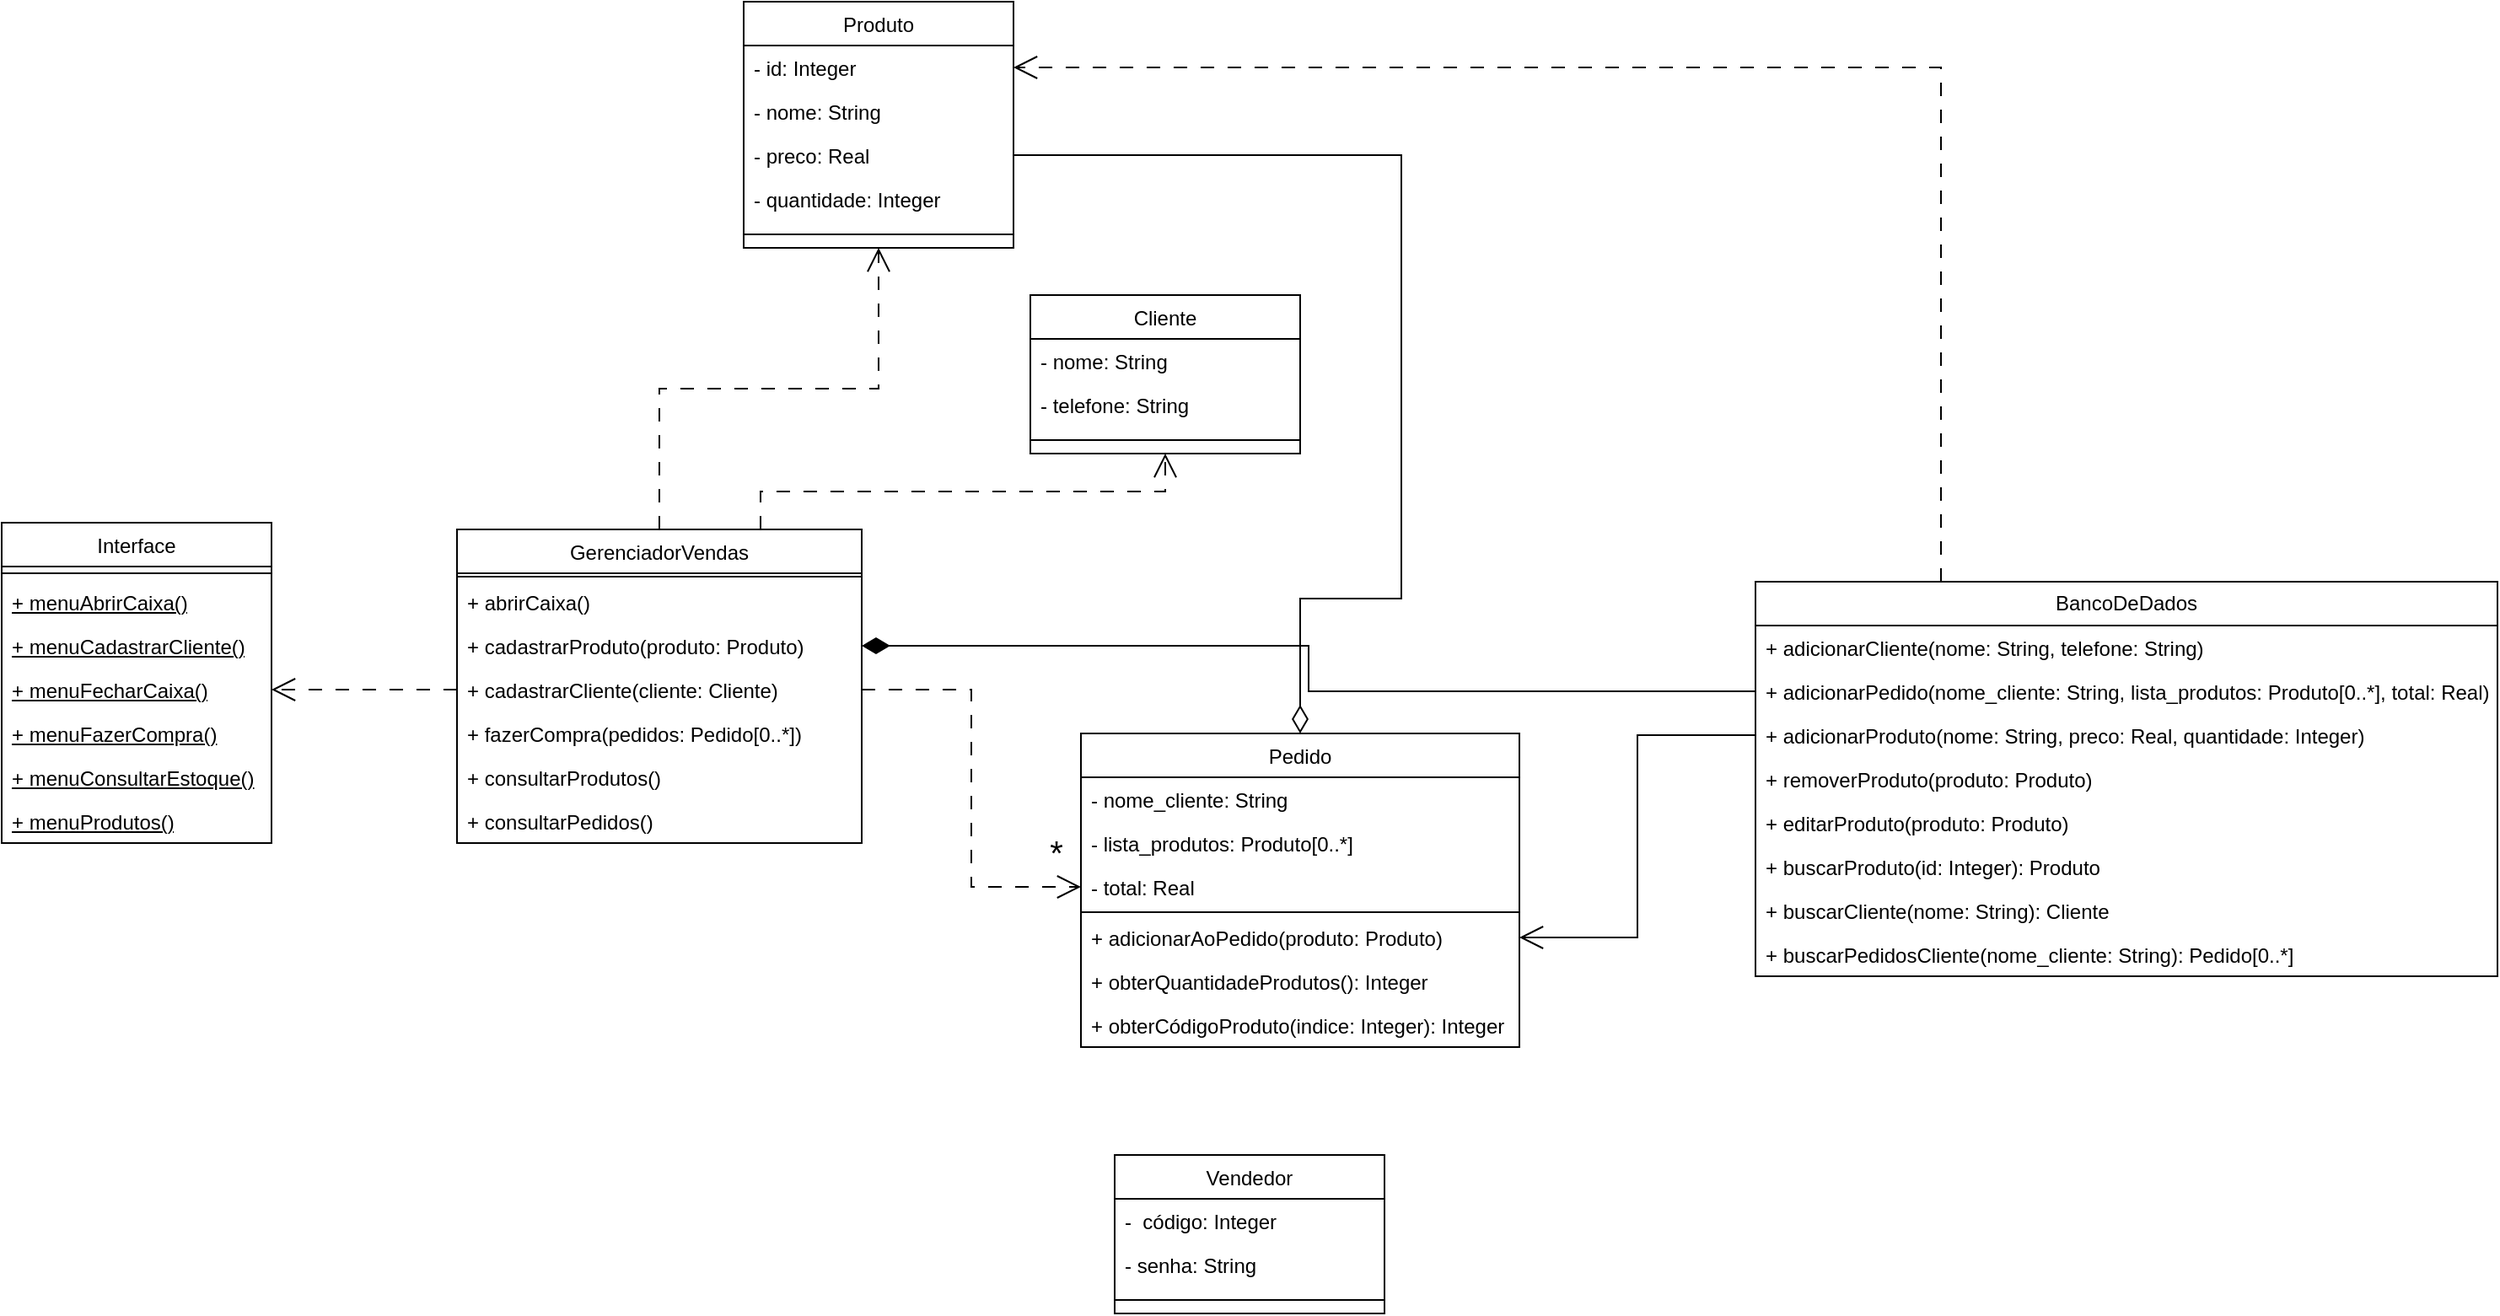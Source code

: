 <mxfile version="25.0.1">
  <diagram name="Página-1" id="IokENeqfcZ8Z3EMQ2jjL">
    <mxGraphModel dx="1687" dy="908" grid="1" gridSize="10" guides="1" tooltips="1" connect="1" arrows="1" fold="1" page="1" pageScale="1" pageWidth="827" pageHeight="1169" math="0" shadow="0">
      <root>
        <mxCell id="0" />
        <mxCell id="1" parent="0" />
        <mxCell id="1_fNYgQ6_xFXtblxYXV3-25" value="&lt;span style=&quot;font-weight: normal;&quot;&gt;Produto&lt;/span&gt;" style="swimlane;fontStyle=1;align=center;verticalAlign=top;childLayout=stackLayout;horizontal=1;startSize=26;horizontalStack=0;resizeParent=1;resizeParentMax=0;resizeLast=0;collapsible=1;marginBottom=0;whiteSpace=wrap;html=1;" parent="1" vertex="1">
          <mxGeometry x="460" y="86" width="160" height="146" as="geometry" />
        </mxCell>
        <mxCell id="1_fNYgQ6_xFXtblxYXV3-26" value="- id: Integer" style="text;strokeColor=none;fillColor=none;align=left;verticalAlign=top;spacingLeft=4;spacingRight=4;overflow=hidden;rotatable=0;points=[[0,0.5],[1,0.5]];portConstraint=eastwest;whiteSpace=wrap;html=1;" parent="1_fNYgQ6_xFXtblxYXV3-25" vertex="1">
          <mxGeometry y="26" width="160" height="26" as="geometry" />
        </mxCell>
        <mxCell id="1_fNYgQ6_xFXtblxYXV3-29" value="- nome: String" style="text;strokeColor=none;fillColor=none;align=left;verticalAlign=top;spacingLeft=4;spacingRight=4;overflow=hidden;rotatable=0;points=[[0,0.5],[1,0.5]];portConstraint=eastwest;whiteSpace=wrap;html=1;" parent="1_fNYgQ6_xFXtblxYXV3-25" vertex="1">
          <mxGeometry y="52" width="160" height="26" as="geometry" />
        </mxCell>
        <mxCell id="1_fNYgQ6_xFXtblxYXV3-30" value="- preco: Real" style="text;strokeColor=none;fillColor=none;align=left;verticalAlign=top;spacingLeft=4;spacingRight=4;overflow=hidden;rotatable=0;points=[[0,0.5],[1,0.5]];portConstraint=eastwest;whiteSpace=wrap;html=1;" parent="1_fNYgQ6_xFXtblxYXV3-25" vertex="1">
          <mxGeometry y="78" width="160" height="26" as="geometry" />
        </mxCell>
        <mxCell id="1_fNYgQ6_xFXtblxYXV3-32" value="- quantidade: Integer" style="text;strokeColor=none;fillColor=none;align=left;verticalAlign=top;spacingLeft=4;spacingRight=4;overflow=hidden;rotatable=0;points=[[0,0.5],[1,0.5]];portConstraint=eastwest;whiteSpace=wrap;html=1;" parent="1_fNYgQ6_xFXtblxYXV3-25" vertex="1">
          <mxGeometry y="104" width="160" height="26" as="geometry" />
        </mxCell>
        <mxCell id="1_fNYgQ6_xFXtblxYXV3-27" value="" style="line;strokeWidth=1;fillColor=none;align=left;verticalAlign=middle;spacingTop=-1;spacingLeft=3;spacingRight=3;rotatable=0;labelPosition=right;points=[];portConstraint=eastwest;strokeColor=inherit;" parent="1_fNYgQ6_xFXtblxYXV3-25" vertex="1">
          <mxGeometry y="130" width="160" height="16" as="geometry" />
        </mxCell>
        <mxCell id="1_fNYgQ6_xFXtblxYXV3-39" value="BancoDeDados" style="swimlane;fontStyle=0;childLayout=stackLayout;horizontal=1;startSize=26;fillColor=none;horizontalStack=0;resizeParent=1;resizeParentMax=0;resizeLast=0;collapsible=1;marginBottom=0;whiteSpace=wrap;html=1;" parent="1" vertex="1">
          <mxGeometry x="1060" y="430" width="440" height="234" as="geometry" />
        </mxCell>
        <mxCell id="1_fNYgQ6_xFXtblxYXV3-40" value="+ adicionarCliente(nome: String, telefone: String)" style="text;strokeColor=none;fillColor=none;align=left;verticalAlign=top;spacingLeft=4;spacingRight=4;overflow=hidden;rotatable=0;points=[[0,0.5],[1,0.5]];portConstraint=eastwest;whiteSpace=wrap;html=1;" parent="1_fNYgQ6_xFXtblxYXV3-39" vertex="1">
          <mxGeometry y="26" width="440" height="26" as="geometry" />
        </mxCell>
        <mxCell id="1_fNYgQ6_xFXtblxYXV3-44" value="+ adicionarPedido(nome_cliente: String, lista_produtos: Produto[0..*], total: Real)" style="text;strokeColor=none;fillColor=none;align=left;verticalAlign=top;spacingLeft=4;spacingRight=4;overflow=hidden;rotatable=0;points=[[0,0.5],[1,0.5]];portConstraint=eastwest;whiteSpace=wrap;html=1;" parent="1_fNYgQ6_xFXtblxYXV3-39" vertex="1">
          <mxGeometry y="52" width="440" height="26" as="geometry" />
        </mxCell>
        <mxCell id="1_fNYgQ6_xFXtblxYXV3-41" value="+ adicionarProduto(nome: String, preco: Real, quantidade: Integer)" style="text;strokeColor=none;fillColor=none;align=left;verticalAlign=top;spacingLeft=4;spacingRight=4;overflow=hidden;rotatable=0;points=[[0,0.5],[1,0.5]];portConstraint=eastwest;whiteSpace=wrap;html=1;" parent="1_fNYgQ6_xFXtblxYXV3-39" vertex="1">
          <mxGeometry y="78" width="440" height="26" as="geometry" />
        </mxCell>
        <mxCell id="1_fNYgQ6_xFXtblxYXV3-42" value="+ removerProduto(produto: Produto)" style="text;strokeColor=none;fillColor=none;align=left;verticalAlign=top;spacingLeft=4;spacingRight=4;overflow=hidden;rotatable=0;points=[[0,0.5],[1,0.5]];portConstraint=eastwest;whiteSpace=wrap;html=1;" parent="1_fNYgQ6_xFXtblxYXV3-39" vertex="1">
          <mxGeometry y="104" width="440" height="26" as="geometry" />
        </mxCell>
        <mxCell id="1_fNYgQ6_xFXtblxYXV3-43" value="+ editarProduto(produto: Produto)" style="text;strokeColor=none;fillColor=none;align=left;verticalAlign=top;spacingLeft=4;spacingRight=4;overflow=hidden;rotatable=0;points=[[0,0.5],[1,0.5]];portConstraint=eastwest;whiteSpace=wrap;html=1;" parent="1_fNYgQ6_xFXtblxYXV3-39" vertex="1">
          <mxGeometry y="130" width="440" height="26" as="geometry" />
        </mxCell>
        <mxCell id="u8NcvJqqO0mWb3Y4gfqW-24" value="+ buscarProduto(id: Integer): Produto" style="text;strokeColor=none;fillColor=none;align=left;verticalAlign=top;spacingLeft=4;spacingRight=4;overflow=hidden;rotatable=0;points=[[0,0.5],[1,0.5]];portConstraint=eastwest;whiteSpace=wrap;html=1;" vertex="1" parent="1_fNYgQ6_xFXtblxYXV3-39">
          <mxGeometry y="156" width="440" height="26" as="geometry" />
        </mxCell>
        <mxCell id="u8NcvJqqO0mWb3Y4gfqW-25" value="+ buscarCliente(nome: String): Cliente" style="text;strokeColor=none;fillColor=none;align=left;verticalAlign=top;spacingLeft=4;spacingRight=4;overflow=hidden;rotatable=0;points=[[0,0.5],[1,0.5]];portConstraint=eastwest;whiteSpace=wrap;html=1;" vertex="1" parent="1_fNYgQ6_xFXtblxYXV3-39">
          <mxGeometry y="182" width="440" height="26" as="geometry" />
        </mxCell>
        <mxCell id="u8NcvJqqO0mWb3Y4gfqW-26" value="+ buscarPedidosCliente(nome_cliente: String): Pedido[0..*]" style="text;strokeColor=none;fillColor=none;align=left;verticalAlign=top;spacingLeft=4;spacingRight=4;overflow=hidden;rotatable=0;points=[[0,0.5],[1,0.5]];portConstraint=eastwest;whiteSpace=wrap;html=1;" vertex="1" parent="1_fNYgQ6_xFXtblxYXV3-39">
          <mxGeometry y="208" width="440" height="26" as="geometry" />
        </mxCell>
        <mxCell id="1_fNYgQ6_xFXtblxYXV3-53" value="&lt;span style=&quot;font-weight: normal;&quot;&gt;GerenciadorVendas&lt;/span&gt;" style="swimlane;fontStyle=1;align=center;verticalAlign=top;childLayout=stackLayout;horizontal=1;startSize=26;horizontalStack=0;resizeParent=1;resizeParentMax=0;resizeLast=0;collapsible=1;marginBottom=0;whiteSpace=wrap;html=1;" parent="1" vertex="1">
          <mxGeometry x="290" y="399" width="240" height="186" as="geometry" />
        </mxCell>
        <mxCell id="1_fNYgQ6_xFXtblxYXV3-55" value="" style="line;strokeWidth=1;fillColor=none;align=left;verticalAlign=middle;spacingTop=-1;spacingLeft=3;spacingRight=3;rotatable=0;labelPosition=right;points=[];portConstraint=eastwest;strokeColor=inherit;" parent="1_fNYgQ6_xFXtblxYXV3-53" vertex="1">
          <mxGeometry y="26" width="240" height="4" as="geometry" />
        </mxCell>
        <mxCell id="1_fNYgQ6_xFXtblxYXV3-56" value="+ abrirCaixa()" style="text;strokeColor=none;fillColor=none;align=left;verticalAlign=top;spacingLeft=4;spacingRight=4;overflow=hidden;rotatable=0;points=[[0,0.5],[1,0.5]];portConstraint=eastwest;whiteSpace=wrap;html=1;" parent="1_fNYgQ6_xFXtblxYXV3-53" vertex="1">
          <mxGeometry y="30" width="240" height="26" as="geometry" />
        </mxCell>
        <mxCell id="1_fNYgQ6_xFXtblxYXV3-58" value="+ cadastrarProduto(produto: Produto)" style="text;strokeColor=none;fillColor=none;align=left;verticalAlign=top;spacingLeft=4;spacingRight=4;overflow=hidden;rotatable=0;points=[[0,0.5],[1,0.5]];portConstraint=eastwest;whiteSpace=wrap;html=1;" parent="1_fNYgQ6_xFXtblxYXV3-53" vertex="1">
          <mxGeometry y="56" width="240" height="26" as="geometry" />
        </mxCell>
        <mxCell id="1_fNYgQ6_xFXtblxYXV3-60" value="+ cadastrarCliente(cliente: Cliente)" style="text;strokeColor=none;fillColor=none;align=left;verticalAlign=top;spacingLeft=4;spacingRight=4;overflow=hidden;rotatable=0;points=[[0,0.5],[1,0.5]];portConstraint=eastwest;whiteSpace=wrap;html=1;" parent="1_fNYgQ6_xFXtblxYXV3-53" vertex="1">
          <mxGeometry y="82" width="240" height="26" as="geometry" />
        </mxCell>
        <mxCell id="1_fNYgQ6_xFXtblxYXV3-72" value="+ fazerCompra(pedidos: Pedido[0..*])" style="text;strokeColor=none;fillColor=none;align=left;verticalAlign=top;spacingLeft=4;spacingRight=4;overflow=hidden;rotatable=0;points=[[0,0.5],[1,0.5]];portConstraint=eastwest;whiteSpace=wrap;html=1;" parent="1_fNYgQ6_xFXtblxYXV3-53" vertex="1">
          <mxGeometry y="108" width="240" height="26" as="geometry" />
        </mxCell>
        <mxCell id="1_fNYgQ6_xFXtblxYXV3-45" value="+ consultarProdutos()" style="text;strokeColor=none;fillColor=none;align=left;verticalAlign=top;spacingLeft=4;spacingRight=4;overflow=hidden;rotatable=0;points=[[0,0.5],[1,0.5]];portConstraint=eastwest;whiteSpace=wrap;html=1;" parent="1_fNYgQ6_xFXtblxYXV3-53" vertex="1">
          <mxGeometry y="134" width="240" height="26" as="geometry" />
        </mxCell>
        <mxCell id="1_fNYgQ6_xFXtblxYXV3-73" value="+ consultarPedidos()" style="text;strokeColor=none;fillColor=none;align=left;verticalAlign=top;spacingLeft=4;spacingRight=4;overflow=hidden;rotatable=0;points=[[0,0.5],[1,0.5]];portConstraint=eastwest;whiteSpace=wrap;html=1;" parent="1_fNYgQ6_xFXtblxYXV3-53" vertex="1">
          <mxGeometry y="160" width="240" height="26" as="geometry" />
        </mxCell>
        <mxCell id="1_fNYgQ6_xFXtblxYXV3-74" value="&lt;span style=&quot;font-weight: 400;&quot;&gt;Pedido&lt;/span&gt;" style="swimlane;fontStyle=1;align=center;verticalAlign=top;childLayout=stackLayout;horizontal=1;startSize=26;horizontalStack=0;resizeParent=1;resizeParentMax=0;resizeLast=0;collapsible=1;marginBottom=0;whiteSpace=wrap;html=1;" parent="1" vertex="1">
          <mxGeometry x="660" y="520" width="260" height="186" as="geometry" />
        </mxCell>
        <mxCell id="1_fNYgQ6_xFXtblxYXV3-75" value="- nome_cliente: String" style="text;strokeColor=none;fillColor=none;align=left;verticalAlign=top;spacingLeft=4;spacingRight=4;overflow=hidden;rotatable=0;points=[[0,0.5],[1,0.5]];portConstraint=eastwest;whiteSpace=wrap;html=1;" parent="1_fNYgQ6_xFXtblxYXV3-74" vertex="1">
          <mxGeometry y="26" width="260" height="26" as="geometry" />
        </mxCell>
        <mxCell id="1_fNYgQ6_xFXtblxYXV3-82" value="- lista_produtos: Produto[0..*]" style="text;strokeColor=none;fillColor=none;align=left;verticalAlign=top;spacingLeft=4;spacingRight=4;overflow=hidden;rotatable=0;points=[[0,0.5],[1,0.5]];portConstraint=eastwest;whiteSpace=wrap;html=1;" parent="1_fNYgQ6_xFXtblxYXV3-74" vertex="1">
          <mxGeometry y="52" width="260" height="26" as="geometry" />
        </mxCell>
        <mxCell id="1_fNYgQ6_xFXtblxYXV3-85" value="- total: Real" style="text;strokeColor=none;fillColor=none;align=left;verticalAlign=top;spacingLeft=4;spacingRight=4;overflow=hidden;rotatable=0;points=[[0,0.5],[1,0.5]];portConstraint=eastwest;whiteSpace=wrap;html=1;" parent="1_fNYgQ6_xFXtblxYXV3-74" vertex="1">
          <mxGeometry y="78" width="260" height="26" as="geometry" />
        </mxCell>
        <mxCell id="1_fNYgQ6_xFXtblxYXV3-76" value="" style="line;strokeWidth=1;fillColor=none;align=left;verticalAlign=middle;spacingTop=-1;spacingLeft=3;spacingRight=3;rotatable=0;labelPosition=right;points=[];portConstraint=eastwest;strokeColor=inherit;" parent="1_fNYgQ6_xFXtblxYXV3-74" vertex="1">
          <mxGeometry y="104" width="260" height="4" as="geometry" />
        </mxCell>
        <mxCell id="1_fNYgQ6_xFXtblxYXV3-79" value="+ adicionarAoPedido(produto: Produto)" style="text;strokeColor=none;fillColor=none;align=left;verticalAlign=top;spacingLeft=4;spacingRight=4;overflow=hidden;rotatable=0;points=[[0,0.5],[1,0.5]];portConstraint=eastwest;whiteSpace=wrap;html=1;" parent="1_fNYgQ6_xFXtblxYXV3-74" vertex="1">
          <mxGeometry y="108" width="260" height="26" as="geometry" />
        </mxCell>
        <mxCell id="1_fNYgQ6_xFXtblxYXV3-77" value="+ obterQuantidadeProdutos(): Integer" style="text;strokeColor=none;fillColor=none;align=left;verticalAlign=top;spacingLeft=4;spacingRight=4;overflow=hidden;rotatable=0;points=[[0,0.5],[1,0.5]];portConstraint=eastwest;whiteSpace=wrap;html=1;" parent="1_fNYgQ6_xFXtblxYXV3-74" vertex="1">
          <mxGeometry y="134" width="260" height="26" as="geometry" />
        </mxCell>
        <mxCell id="1_fNYgQ6_xFXtblxYXV3-78" value="+ obterCódigoProduto(indice: Integer): Integer" style="text;strokeColor=none;fillColor=none;align=left;verticalAlign=top;spacingLeft=4;spacingRight=4;overflow=hidden;rotatable=0;points=[[0,0.5],[1,0.5]];portConstraint=eastwest;whiteSpace=wrap;html=1;" parent="1_fNYgQ6_xFXtblxYXV3-74" vertex="1">
          <mxGeometry y="160" width="260" height="26" as="geometry" />
        </mxCell>
        <mxCell id="1_fNYgQ6_xFXtblxYXV3-91" value="&lt;span style=&quot;font-weight: normal;&quot;&gt;Vendedor&lt;/span&gt;" style="swimlane;fontStyle=1;align=center;verticalAlign=top;childLayout=stackLayout;horizontal=1;startSize=26;horizontalStack=0;resizeParent=1;resizeParentMax=0;resizeLast=0;collapsible=1;marginBottom=0;whiteSpace=wrap;html=1;" parent="1" vertex="1">
          <mxGeometry x="680" y="770" width="160" height="94" as="geometry" />
        </mxCell>
        <mxCell id="1_fNYgQ6_xFXtblxYXV3-92" value="-&amp;nbsp; código: Integer" style="text;strokeColor=none;fillColor=none;align=left;verticalAlign=top;spacingLeft=4;spacingRight=4;overflow=hidden;rotatable=0;points=[[0,0.5],[1,0.5]];portConstraint=eastwest;whiteSpace=wrap;html=1;" parent="1_fNYgQ6_xFXtblxYXV3-91" vertex="1">
          <mxGeometry y="26" width="160" height="26" as="geometry" />
        </mxCell>
        <mxCell id="1_fNYgQ6_xFXtblxYXV3-93" value="- senha: String" style="text;strokeColor=none;fillColor=none;align=left;verticalAlign=top;spacingLeft=4;spacingRight=4;overflow=hidden;rotatable=0;points=[[0,0.5],[1,0.5]];portConstraint=eastwest;whiteSpace=wrap;html=1;" parent="1_fNYgQ6_xFXtblxYXV3-91" vertex="1">
          <mxGeometry y="52" width="160" height="26" as="geometry" />
        </mxCell>
        <mxCell id="1_fNYgQ6_xFXtblxYXV3-94" value="" style="line;strokeWidth=1;fillColor=none;align=left;verticalAlign=middle;spacingTop=-1;spacingLeft=3;spacingRight=3;rotatable=0;labelPosition=right;points=[];portConstraint=eastwest;strokeColor=inherit;" parent="1_fNYgQ6_xFXtblxYXV3-91" vertex="1">
          <mxGeometry y="78" width="160" height="16" as="geometry" />
        </mxCell>
        <mxCell id="1_fNYgQ6_xFXtblxYXV3-98" value="" style="endArrow=open;endFill=1;endSize=12;html=1;rounded=0;entryX=1;entryY=0.5;entryDx=0;entryDy=0;exitX=0;exitY=0.5;exitDx=0;exitDy=0;edgeStyle=orthogonalEdgeStyle;" parent="1" source="1_fNYgQ6_xFXtblxYXV3-41" target="1_fNYgQ6_xFXtblxYXV3-79" edge="1">
          <mxGeometry width="160" relative="1" as="geometry">
            <mxPoint x="910" y="440" as="sourcePoint" />
            <mxPoint x="760" y="730" as="targetPoint" />
          </mxGeometry>
        </mxCell>
        <mxCell id="eigLV38i5SHjXjXPlfT3-5" value="&lt;span style=&quot;font-weight: normal;&quot;&gt;Interface&lt;/span&gt;" style="swimlane;fontStyle=1;align=center;verticalAlign=top;childLayout=stackLayout;horizontal=1;startSize=26;horizontalStack=0;resizeParent=1;resizeParentMax=0;resizeLast=0;collapsible=1;marginBottom=0;whiteSpace=wrap;html=1;" parent="1" vertex="1">
          <mxGeometry x="20" y="395" width="160" height="190" as="geometry" />
        </mxCell>
        <mxCell id="eigLV38i5SHjXjXPlfT3-7" value="" style="line;strokeWidth=1;fillColor=none;align=left;verticalAlign=middle;spacingTop=-1;spacingLeft=3;spacingRight=3;rotatable=0;labelPosition=right;points=[];portConstraint=eastwest;strokeColor=inherit;" parent="eigLV38i5SHjXjXPlfT3-5" vertex="1">
          <mxGeometry y="26" width="160" height="8" as="geometry" />
        </mxCell>
        <mxCell id="eigLV38i5SHjXjXPlfT3-15" value="&lt;u&gt;+ menuAbrirCaixa()&lt;/u&gt;" style="text;strokeColor=none;fillColor=none;align=left;verticalAlign=top;spacingLeft=4;spacingRight=4;overflow=hidden;rotatable=0;points=[[0,0.5],[1,0.5]];portConstraint=eastwest;whiteSpace=wrap;html=1;" parent="eigLV38i5SHjXjXPlfT3-5" vertex="1">
          <mxGeometry y="34" width="160" height="26" as="geometry" />
        </mxCell>
        <mxCell id="eigLV38i5SHjXjXPlfT3-16" value="&lt;u&gt;+ menuCadastrarCliente()&lt;/u&gt;" style="text;strokeColor=none;fillColor=none;align=left;verticalAlign=top;spacingLeft=4;spacingRight=4;overflow=hidden;rotatable=0;points=[[0,0.5],[1,0.5]];portConstraint=eastwest;whiteSpace=wrap;html=1;" parent="eigLV38i5SHjXjXPlfT3-5" vertex="1">
          <mxGeometry y="60" width="160" height="26" as="geometry" />
        </mxCell>
        <mxCell id="eigLV38i5SHjXjXPlfT3-20" value="&lt;u&gt;+ menuFecharCaixa()&lt;/u&gt;" style="text;strokeColor=none;fillColor=none;align=left;verticalAlign=top;spacingLeft=4;spacingRight=4;overflow=hidden;rotatable=0;points=[[0,0.5],[1,0.5]];portConstraint=eastwest;whiteSpace=wrap;html=1;" parent="eigLV38i5SHjXjXPlfT3-5" vertex="1">
          <mxGeometry y="86" width="160" height="26" as="geometry" />
        </mxCell>
        <mxCell id="eigLV38i5SHjXjXPlfT3-19" value="&lt;u&gt;+ menuFazerCompra()&lt;/u&gt;" style="text;strokeColor=none;fillColor=none;align=left;verticalAlign=top;spacingLeft=4;spacingRight=4;overflow=hidden;rotatable=0;points=[[0,0.5],[1,0.5]];portConstraint=eastwest;whiteSpace=wrap;html=1;" parent="eigLV38i5SHjXjXPlfT3-5" vertex="1">
          <mxGeometry y="112" width="160" height="26" as="geometry" />
        </mxCell>
        <mxCell id="eigLV38i5SHjXjXPlfT3-18" value="&lt;u&gt;+ menuConsultarEstoque()&lt;/u&gt;" style="text;strokeColor=none;fillColor=none;align=left;verticalAlign=top;spacingLeft=4;spacingRight=4;overflow=hidden;rotatable=0;points=[[0,0.5],[1,0.5]];portConstraint=eastwest;whiteSpace=wrap;html=1;" parent="eigLV38i5SHjXjXPlfT3-5" vertex="1">
          <mxGeometry y="138" width="160" height="26" as="geometry" />
        </mxCell>
        <mxCell id="eigLV38i5SHjXjXPlfT3-17" value="&lt;u&gt;+ menuProdutos()&lt;/u&gt;" style="text;strokeColor=none;fillColor=none;align=left;verticalAlign=top;spacingLeft=4;spacingRight=4;overflow=hidden;rotatable=0;points=[[0,0.5],[1,0.5]];portConstraint=eastwest;whiteSpace=wrap;html=1;" parent="eigLV38i5SHjXjXPlfT3-5" vertex="1">
          <mxGeometry y="164" width="160" height="26" as="geometry" />
        </mxCell>
        <mxCell id="1_fNYgQ6_xFXtblxYXV3-33" value="&lt;span style=&quot;font-weight: normal;&quot;&gt;Cliente&lt;/span&gt;" style="swimlane;fontStyle=1;align=center;verticalAlign=top;childLayout=stackLayout;horizontal=1;startSize=26;horizontalStack=0;resizeParent=1;resizeParentMax=0;resizeLast=0;collapsible=1;marginBottom=0;whiteSpace=wrap;html=1;" parent="1" vertex="1">
          <mxGeometry x="630" y="260" width="160" height="94" as="geometry" />
        </mxCell>
        <mxCell id="1_fNYgQ6_xFXtblxYXV3-35" value="- nome: String" style="text;strokeColor=none;fillColor=none;align=left;verticalAlign=top;spacingLeft=4;spacingRight=4;overflow=hidden;rotatable=0;points=[[0,0.5],[1,0.5]];portConstraint=eastwest;whiteSpace=wrap;html=1;" parent="1_fNYgQ6_xFXtblxYXV3-33" vertex="1">
          <mxGeometry y="26" width="160" height="26" as="geometry" />
        </mxCell>
        <mxCell id="1_fNYgQ6_xFXtblxYXV3-36" value="- telefone: String" style="text;strokeColor=none;fillColor=none;align=left;verticalAlign=top;spacingLeft=4;spacingRight=4;overflow=hidden;rotatable=0;points=[[0,0.5],[1,0.5]];portConstraint=eastwest;whiteSpace=wrap;html=1;" parent="1_fNYgQ6_xFXtblxYXV3-33" vertex="1">
          <mxGeometry y="52" width="160" height="26" as="geometry" />
        </mxCell>
        <mxCell id="1_fNYgQ6_xFXtblxYXV3-38" value="" style="line;strokeWidth=1;fillColor=none;align=left;verticalAlign=middle;spacingTop=-1;spacingLeft=3;spacingRight=3;rotatable=0;labelPosition=right;points=[];portConstraint=eastwest;strokeColor=inherit;" parent="1_fNYgQ6_xFXtblxYXV3-33" vertex="1">
          <mxGeometry y="78" width="160" height="16" as="geometry" />
        </mxCell>
        <mxCell id="u8NcvJqqO0mWb3Y4gfqW-11" value="" style="endArrow=none;html=1;endSize=12;startArrow=diamondThin;startSize=14;startFill=0;edgeStyle=orthogonalEdgeStyle;align=left;verticalAlign=bottom;rounded=0;endFill=0;exitX=0.5;exitY=0;exitDx=0;exitDy=0;entryX=1;entryY=0.5;entryDx=0;entryDy=0;" edge="1" parent="1" source="1_fNYgQ6_xFXtblxYXV3-74" target="1_fNYgQ6_xFXtblxYXV3-30">
          <mxGeometry x="-1" y="3" relative="1" as="geometry">
            <mxPoint x="790" y="420" as="sourcePoint" />
            <mxPoint x="950" y="420" as="targetPoint" />
            <Array as="points">
              <mxPoint x="790" y="440" />
              <mxPoint x="850" y="440" />
              <mxPoint x="850" y="177" />
            </Array>
            <mxPoint as="offset" />
          </mxGeometry>
        </mxCell>
        <mxCell id="u8NcvJqqO0mWb3Y4gfqW-17" value="" style="endArrow=open;endFill=1;endSize=12;html=1;rounded=0;edgeStyle=orthogonalEdgeStyle;exitX=0;exitY=0.5;exitDx=0;exitDy=0;entryX=1;entryY=0.5;entryDx=0;entryDy=0;dashed=1;dashPattern=8 8;" edge="1" parent="1" source="1_fNYgQ6_xFXtblxYXV3-60" target="eigLV38i5SHjXjXPlfT3-20">
          <mxGeometry width="160" relative="1" as="geometry">
            <mxPoint x="560" y="252" as="sourcePoint" />
            <mxPoint x="430" y="419" as="targetPoint" />
          </mxGeometry>
        </mxCell>
        <mxCell id="u8NcvJqqO0mWb3Y4gfqW-18" value="" style="endArrow=open;endFill=1;endSize=12;html=1;rounded=0;edgeStyle=orthogonalEdgeStyle;entryX=0.5;entryY=1;entryDx=0;entryDy=0;exitX=0.5;exitY=0;exitDx=0;exitDy=0;dashed=1;dashPattern=8 8;" edge="1" parent="1" source="1_fNYgQ6_xFXtblxYXV3-53" target="1_fNYgQ6_xFXtblxYXV3-25">
          <mxGeometry width="160" relative="1" as="geometry">
            <mxPoint x="400" y="290" as="sourcePoint" />
            <mxPoint x="440" y="429" as="targetPoint" />
          </mxGeometry>
        </mxCell>
        <mxCell id="u8NcvJqqO0mWb3Y4gfqW-20" value="" style="endArrow=open;endFill=1;endSize=12;html=1;rounded=0;edgeStyle=orthogonalEdgeStyle;exitX=0.75;exitY=0;exitDx=0;exitDy=0;entryX=0.5;entryY=1;entryDx=0;entryDy=0;dashed=1;dashPattern=8 8;" edge="1" parent="1" source="1_fNYgQ6_xFXtblxYXV3-53" target="1_fNYgQ6_xFXtblxYXV3-33">
          <mxGeometry width="160" relative="1" as="geometry">
            <mxPoint x="590" y="282" as="sourcePoint" />
            <mxPoint x="460" y="449" as="targetPoint" />
          </mxGeometry>
        </mxCell>
        <mxCell id="u8NcvJqqO0mWb3Y4gfqW-21" value="" style="endArrow=open;endFill=1;endSize=12;html=1;rounded=0;edgeStyle=orthogonalEdgeStyle;exitX=1;exitY=0.5;exitDx=0;exitDy=0;entryX=0;entryY=0.5;entryDx=0;entryDy=0;dashed=1;dashPattern=8 8;" edge="1" parent="1" source="1_fNYgQ6_xFXtblxYXV3-60" target="1_fNYgQ6_xFXtblxYXV3-85">
          <mxGeometry width="160" relative="1" as="geometry">
            <mxPoint x="600" y="292" as="sourcePoint" />
            <mxPoint x="470" y="459" as="targetPoint" />
          </mxGeometry>
        </mxCell>
        <mxCell id="u8NcvJqqO0mWb3Y4gfqW-22" value="&lt;font style=&quot;font-size: 20px;&quot;&gt;*&lt;/font&gt;" style="text;html=1;align=center;verticalAlign=middle;resizable=0;points=[];autosize=1;strokeColor=none;fillColor=none;" vertex="1" parent="1">
          <mxGeometry x="630" y="570" width="30" height="40" as="geometry" />
        </mxCell>
        <mxCell id="u8NcvJqqO0mWb3Y4gfqW-29" value="" style="endArrow=none;html=1;endSize=12;startArrow=diamondThin;startSize=14;startFill=1;edgeStyle=orthogonalEdgeStyle;align=left;verticalAlign=bottom;rounded=0;endFill=0;exitX=1;exitY=0.5;exitDx=0;exitDy=0;entryX=0;entryY=0.5;entryDx=0;entryDy=0;" edge="1" parent="1" source="1_fNYgQ6_xFXtblxYXV3-58" target="1_fNYgQ6_xFXtblxYXV3-44">
          <mxGeometry x="-1" y="3" relative="1" as="geometry">
            <mxPoint x="590" y="460" as="sourcePoint" />
            <mxPoint x="750" y="460" as="targetPoint" />
          </mxGeometry>
        </mxCell>
        <mxCell id="u8NcvJqqO0mWb3Y4gfqW-30" value="" style="endArrow=open;endFill=1;endSize=12;html=1;rounded=0;edgeStyle=orthogonalEdgeStyle;exitX=0.25;exitY=0;exitDx=0;exitDy=0;entryX=1;entryY=0.5;entryDx=0;entryDy=0;dashed=1;dashPattern=8 8;" edge="1" parent="1" source="1_fNYgQ6_xFXtblxYXV3-39" target="1_fNYgQ6_xFXtblxYXV3-26">
          <mxGeometry width="160" relative="1" as="geometry">
            <mxPoint x="540" y="504" as="sourcePoint" />
            <mxPoint x="670" y="621" as="targetPoint" />
          </mxGeometry>
        </mxCell>
      </root>
    </mxGraphModel>
  </diagram>
</mxfile>
